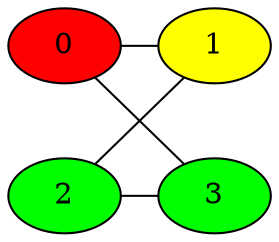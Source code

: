 graph G { 
	0 -- 1 -- 2 -- 3;
	3 -- 0;
	{rank=same 0 1}
	{rank=same 3 2}
	0 [style=filled, fillcolor=red]
	1 [style=filled, fillcolor=yellow]
	2 [style=filled, fillcolor=green]
	3 [style=filled, fillcolor=green]
}